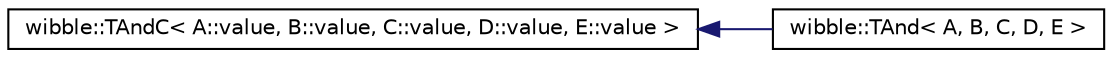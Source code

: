 digraph G
{
  edge [fontname="Helvetica",fontsize="10",labelfontname="Helvetica",labelfontsize="10"];
  node [fontname="Helvetica",fontsize="10",shape=record];
  rankdir="LR";
  Node1 [label="wibble::TAndC\< A::value, B::value, C::value, D::value, E::value \>",height=0.2,width=0.4,color="black", fillcolor="white", style="filled",URL="$structwibble_1_1TAndC.html"];
  Node1 -> Node2 [dir="back",color="midnightblue",fontsize="10",style="solid",fontname="Helvetica"];
  Node2 [label="wibble::TAnd\< A, B, C, D, E \>",height=0.2,width=0.4,color="black", fillcolor="white", style="filled",URL="$structwibble_1_1TAnd.html"];
}
